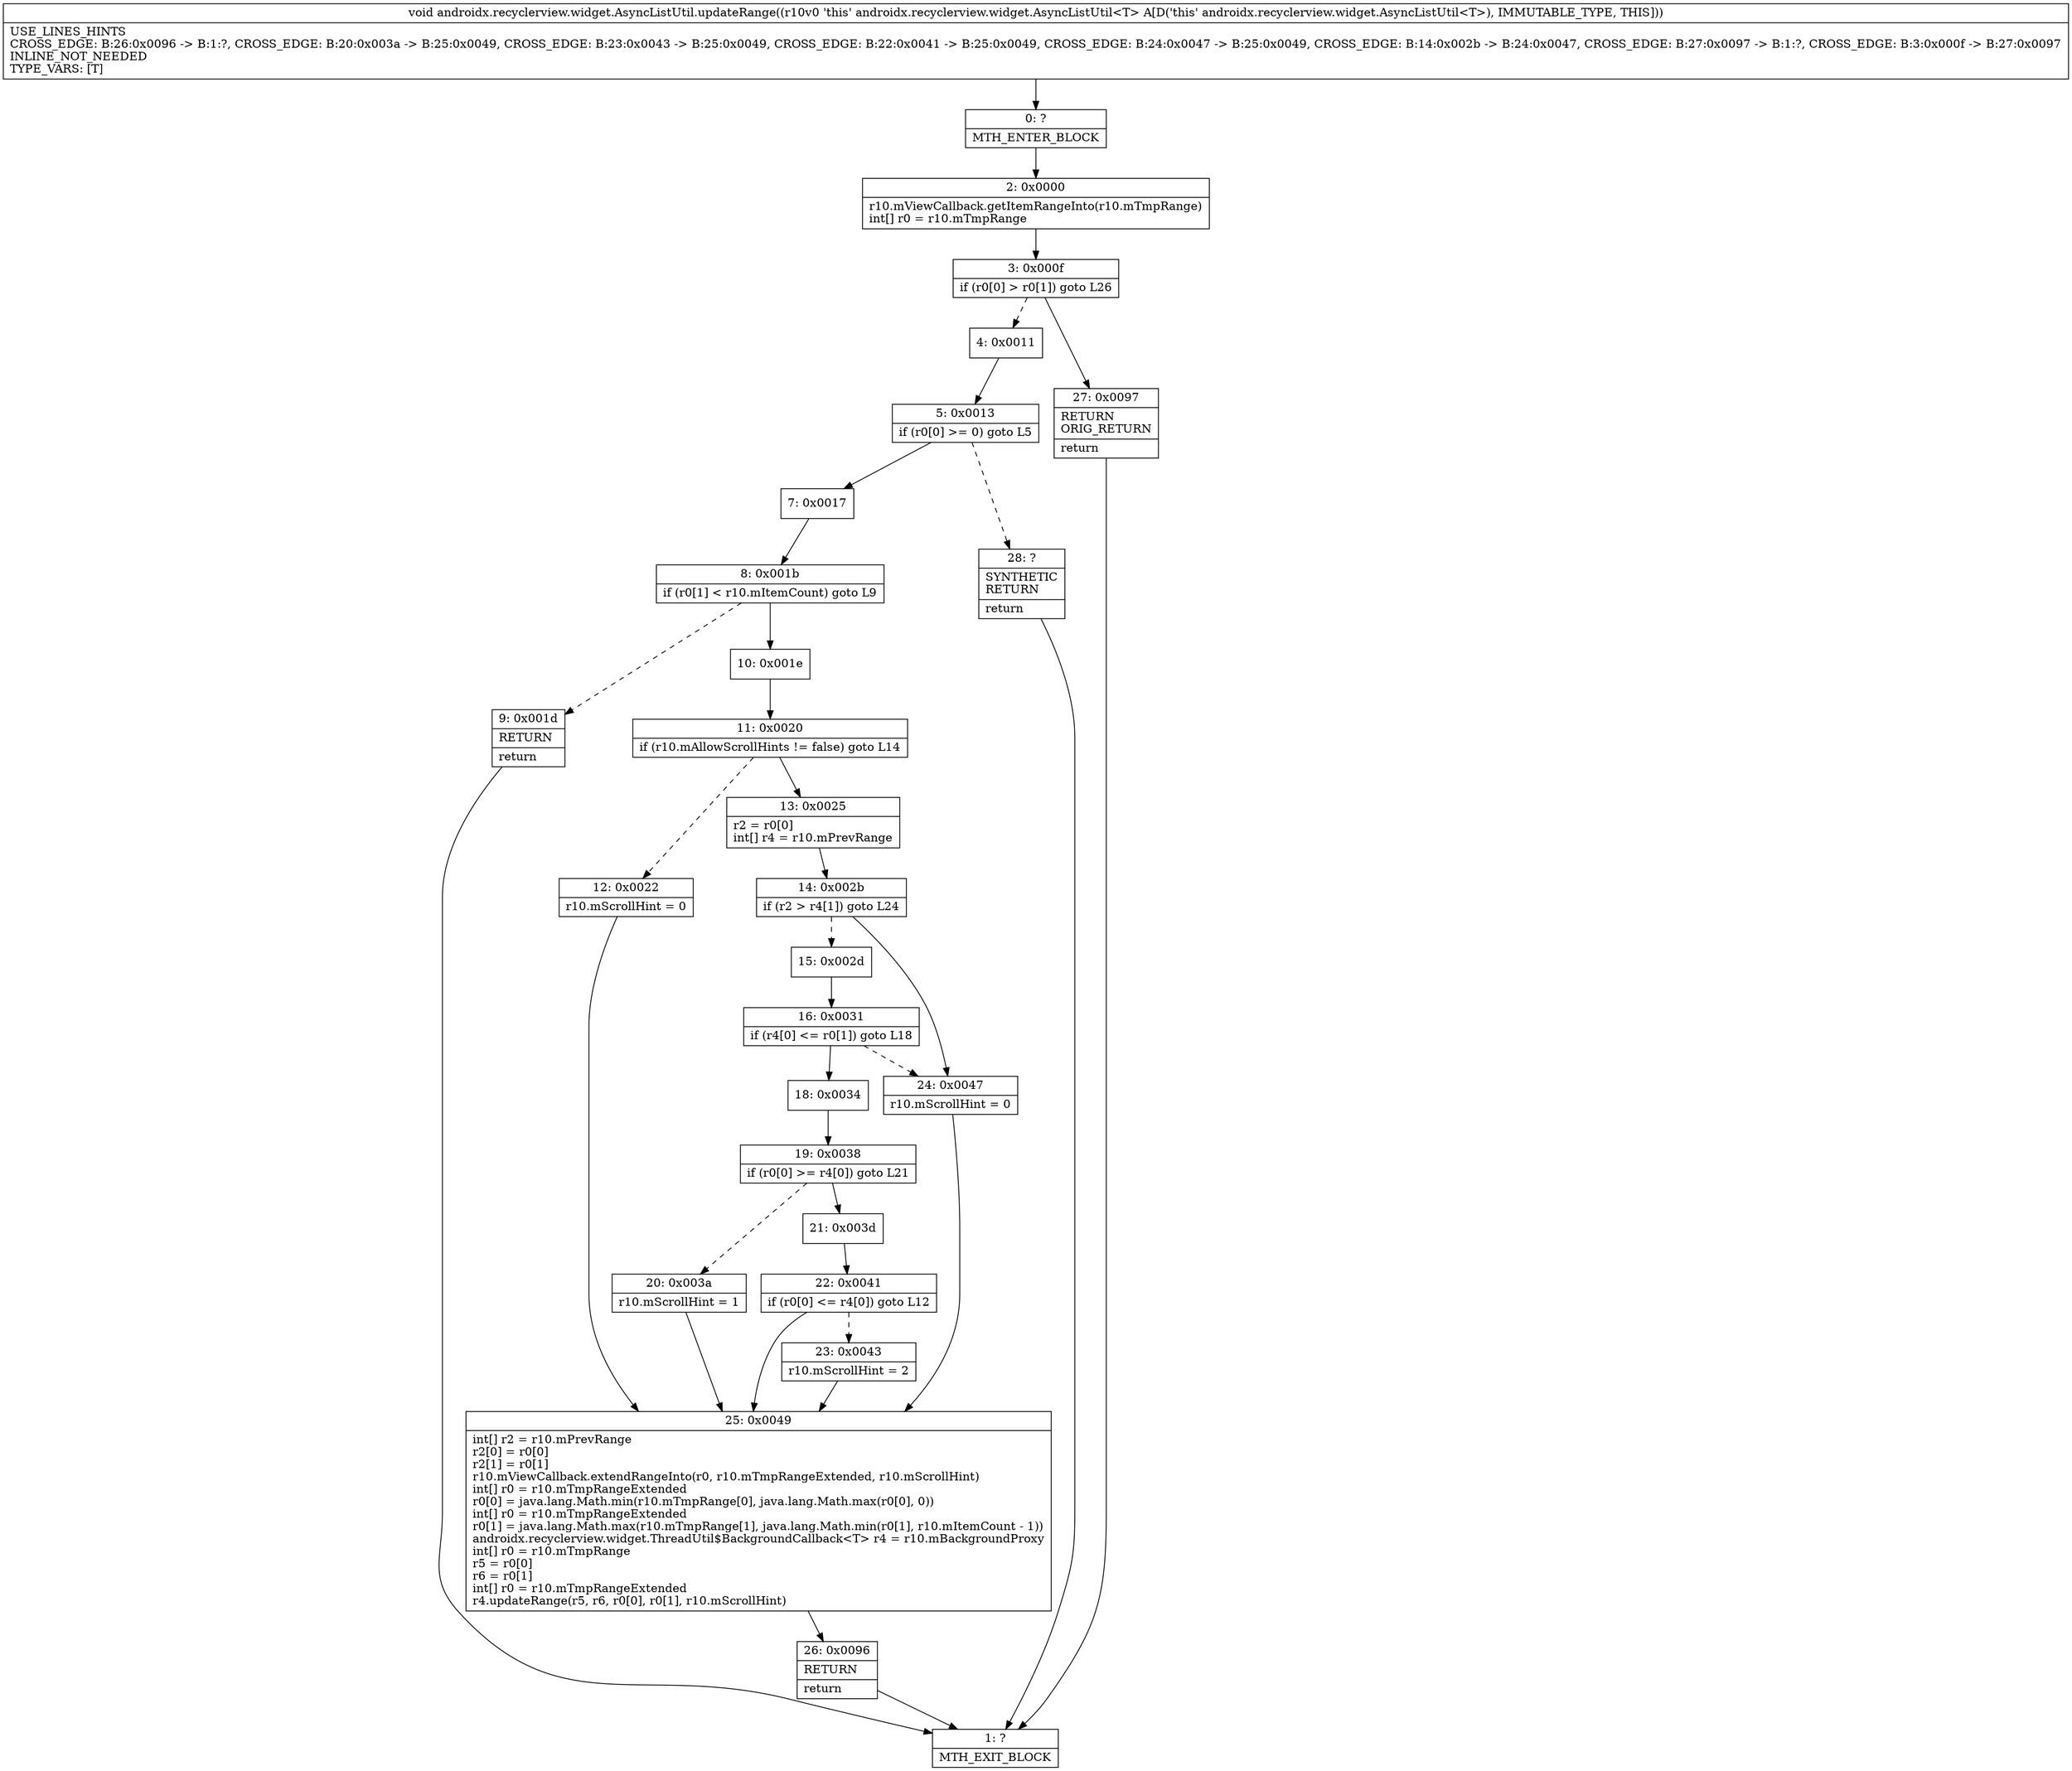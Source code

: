 digraph "CFG forandroidx.recyclerview.widget.AsyncListUtil.updateRange()V" {
Node_0 [shape=record,label="{0\:\ ?|MTH_ENTER_BLOCK\l}"];
Node_2 [shape=record,label="{2\:\ 0x0000|r10.mViewCallback.getItemRangeInto(r10.mTmpRange)\lint[] r0 = r10.mTmpRange\l}"];
Node_3 [shape=record,label="{3\:\ 0x000f|if (r0[0] \> r0[1]) goto L26\l}"];
Node_4 [shape=record,label="{4\:\ 0x0011}"];
Node_5 [shape=record,label="{5\:\ 0x0013|if (r0[0] \>= 0) goto L5\l}"];
Node_7 [shape=record,label="{7\:\ 0x0017}"];
Node_8 [shape=record,label="{8\:\ 0x001b|if (r0[1] \< r10.mItemCount) goto L9\l}"];
Node_9 [shape=record,label="{9\:\ 0x001d|RETURN\l|return\l}"];
Node_1 [shape=record,label="{1\:\ ?|MTH_EXIT_BLOCK\l}"];
Node_10 [shape=record,label="{10\:\ 0x001e}"];
Node_11 [shape=record,label="{11\:\ 0x0020|if (r10.mAllowScrollHints != false) goto L14\l}"];
Node_12 [shape=record,label="{12\:\ 0x0022|r10.mScrollHint = 0\l}"];
Node_25 [shape=record,label="{25\:\ 0x0049|int[] r2 = r10.mPrevRange\lr2[0] = r0[0]\lr2[1] = r0[1]\lr10.mViewCallback.extendRangeInto(r0, r10.mTmpRangeExtended, r10.mScrollHint)\lint[] r0 = r10.mTmpRangeExtended\lr0[0] = java.lang.Math.min(r10.mTmpRange[0], java.lang.Math.max(r0[0], 0))\lint[] r0 = r10.mTmpRangeExtended\lr0[1] = java.lang.Math.max(r10.mTmpRange[1], java.lang.Math.min(r0[1], r10.mItemCount \- 1))\landroidx.recyclerview.widget.ThreadUtil$BackgroundCallback\<T\> r4 = r10.mBackgroundProxy\lint[] r0 = r10.mTmpRange\lr5 = r0[0]\lr6 = r0[1]\lint[] r0 = r10.mTmpRangeExtended\lr4.updateRange(r5, r6, r0[0], r0[1], r10.mScrollHint)\l}"];
Node_26 [shape=record,label="{26\:\ 0x0096|RETURN\l|return\l}"];
Node_13 [shape=record,label="{13\:\ 0x0025|r2 = r0[0]\lint[] r4 = r10.mPrevRange\l}"];
Node_14 [shape=record,label="{14\:\ 0x002b|if (r2 \> r4[1]) goto L24\l}"];
Node_15 [shape=record,label="{15\:\ 0x002d}"];
Node_16 [shape=record,label="{16\:\ 0x0031|if (r4[0] \<= r0[1]) goto L18\l}"];
Node_18 [shape=record,label="{18\:\ 0x0034}"];
Node_19 [shape=record,label="{19\:\ 0x0038|if (r0[0] \>= r4[0]) goto L21\l}"];
Node_20 [shape=record,label="{20\:\ 0x003a|r10.mScrollHint = 1\l}"];
Node_21 [shape=record,label="{21\:\ 0x003d}"];
Node_22 [shape=record,label="{22\:\ 0x0041|if (r0[0] \<= r4[0]) goto L12\l}"];
Node_23 [shape=record,label="{23\:\ 0x0043|r10.mScrollHint = 2\l}"];
Node_24 [shape=record,label="{24\:\ 0x0047|r10.mScrollHint = 0\l}"];
Node_28 [shape=record,label="{28\:\ ?|SYNTHETIC\lRETURN\l|return\l}"];
Node_27 [shape=record,label="{27\:\ 0x0097|RETURN\lORIG_RETURN\l|return\l}"];
MethodNode[shape=record,label="{void androidx.recyclerview.widget.AsyncListUtil.updateRange((r10v0 'this' androidx.recyclerview.widget.AsyncListUtil\<T\> A[D('this' androidx.recyclerview.widget.AsyncListUtil\<T\>), IMMUTABLE_TYPE, THIS]))  | USE_LINES_HINTS\lCROSS_EDGE: B:26:0x0096 \-\> B:1:?, CROSS_EDGE: B:20:0x003a \-\> B:25:0x0049, CROSS_EDGE: B:23:0x0043 \-\> B:25:0x0049, CROSS_EDGE: B:22:0x0041 \-\> B:25:0x0049, CROSS_EDGE: B:24:0x0047 \-\> B:25:0x0049, CROSS_EDGE: B:14:0x002b \-\> B:24:0x0047, CROSS_EDGE: B:27:0x0097 \-\> B:1:?, CROSS_EDGE: B:3:0x000f \-\> B:27:0x0097\lINLINE_NOT_NEEDED\lTYPE_VARS: [T]\l}"];
MethodNode -> Node_0;Node_0 -> Node_2;
Node_2 -> Node_3;
Node_3 -> Node_4[style=dashed];
Node_3 -> Node_27;
Node_4 -> Node_5;
Node_5 -> Node_7;
Node_5 -> Node_28[style=dashed];
Node_7 -> Node_8;
Node_8 -> Node_9[style=dashed];
Node_8 -> Node_10;
Node_9 -> Node_1;
Node_10 -> Node_11;
Node_11 -> Node_12[style=dashed];
Node_11 -> Node_13;
Node_12 -> Node_25;
Node_25 -> Node_26;
Node_26 -> Node_1;
Node_13 -> Node_14;
Node_14 -> Node_15[style=dashed];
Node_14 -> Node_24;
Node_15 -> Node_16;
Node_16 -> Node_18;
Node_16 -> Node_24[style=dashed];
Node_18 -> Node_19;
Node_19 -> Node_20[style=dashed];
Node_19 -> Node_21;
Node_20 -> Node_25;
Node_21 -> Node_22;
Node_22 -> Node_23[style=dashed];
Node_22 -> Node_25;
Node_23 -> Node_25;
Node_24 -> Node_25;
Node_28 -> Node_1;
Node_27 -> Node_1;
}

